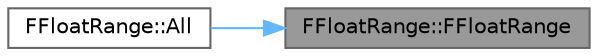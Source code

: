 digraph "FFloatRange::FFloatRange"
{
 // INTERACTIVE_SVG=YES
 // LATEX_PDF_SIZE
  bgcolor="transparent";
  edge [fontname=Helvetica,fontsize=10,labelfontname=Helvetica,labelfontsize=10];
  node [fontname=Helvetica,fontsize=10,shape=box,height=0.2,width=0.4];
  rankdir="RL";
  Node1 [id="Node000001",label="FFloatRange::FFloatRange",height=0.2,width=0.4,color="gray40", fillcolor="grey60", style="filled", fontcolor="black",tooltip=" "];
  Node1 -> Node2 [id="edge1_Node000001_Node000002",dir="back",color="steelblue1",style="solid",tooltip=" "];
  Node2 [id="Node000002",label="FFloatRange::All",height=0.2,width=0.4,color="grey40", fillcolor="white", style="filled",URL="$d4/d7b/structFFloatRange.html#afc030b6fefc2af43ce8b5100a9c2ea63",tooltip=" "];
}
